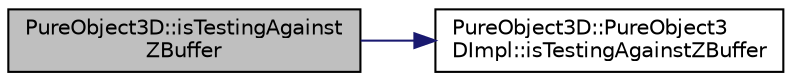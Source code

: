 digraph "PureObject3D::isTestingAgainstZBuffer"
{
 // LATEX_PDF_SIZE
  edge [fontname="Helvetica",fontsize="10",labelfontname="Helvetica",labelfontsize="10"];
  node [fontname="Helvetica",fontsize="10",shape=record];
  rankdir="LR";
  Node1 [label="PureObject3D::isTestingAgainst\lZBuffer",height=0.2,width=0.4,color="black", fillcolor="grey75", style="filled", fontcolor="black",tooltip="Gets whether we test against the Z-Buffer while rendering."];
  Node1 -> Node2 [color="midnightblue",fontsize="10",style="solid",fontname="Helvetica"];
  Node2 [label="PureObject3D::PureObject3\lDImpl::isTestingAgainstZBuffer",height=0.2,width=0.4,color="black", fillcolor="white", style="filled",URL="$class_pure_object3_d_1_1_pure_object3_d_impl.html#a9842010929dee80c0db55ce3b0de5219",tooltip=" "];
}
